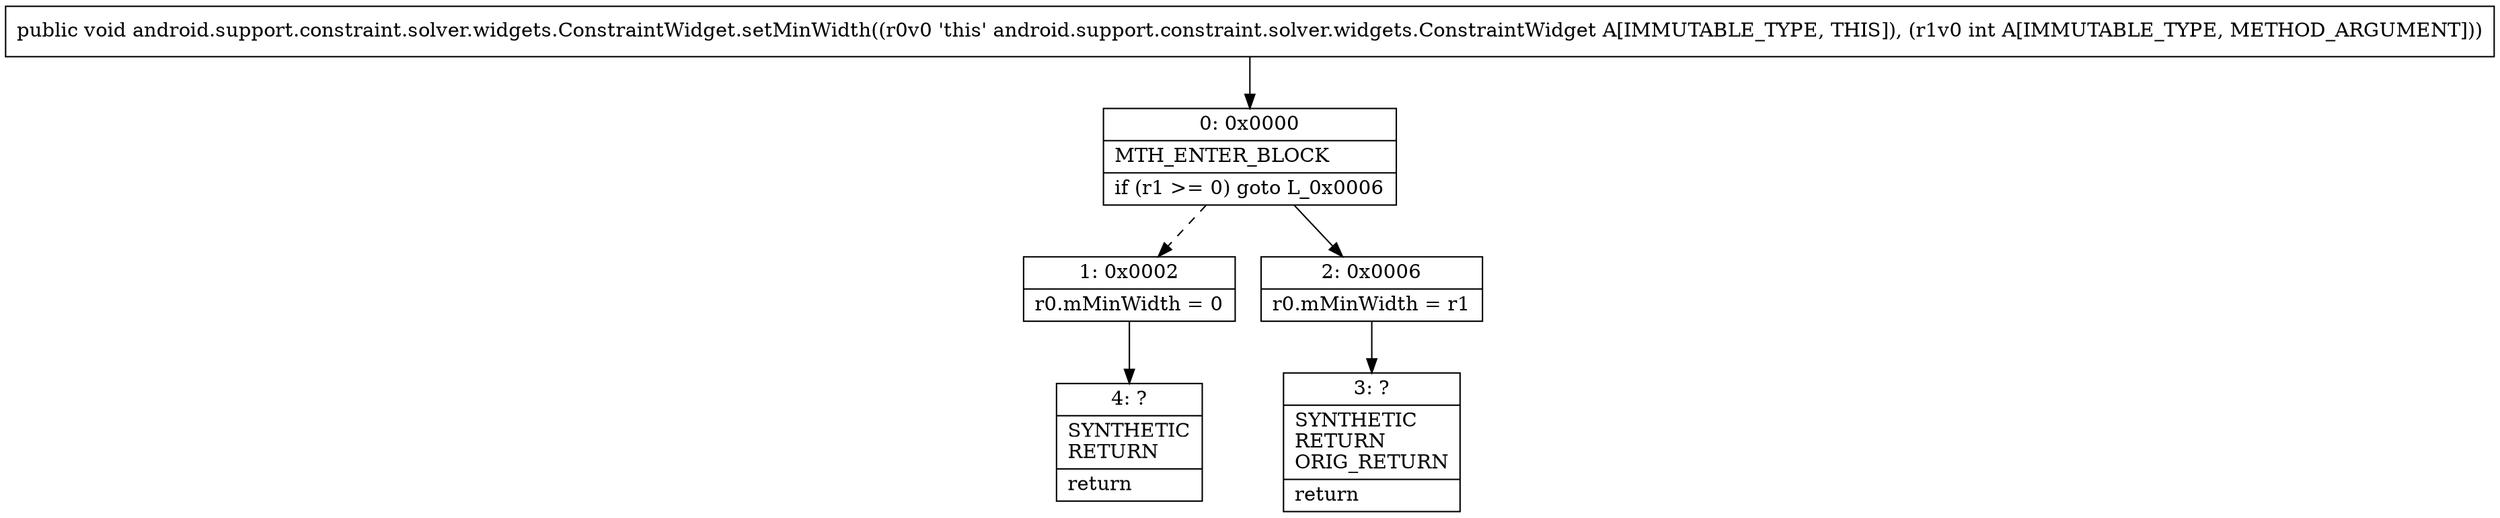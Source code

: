 digraph "CFG forandroid.support.constraint.solver.widgets.ConstraintWidget.setMinWidth(I)V" {
Node_0 [shape=record,label="{0\:\ 0x0000|MTH_ENTER_BLOCK\l|if (r1 \>= 0) goto L_0x0006\l}"];
Node_1 [shape=record,label="{1\:\ 0x0002|r0.mMinWidth = 0\l}"];
Node_2 [shape=record,label="{2\:\ 0x0006|r0.mMinWidth = r1\l}"];
Node_3 [shape=record,label="{3\:\ ?|SYNTHETIC\lRETURN\lORIG_RETURN\l|return\l}"];
Node_4 [shape=record,label="{4\:\ ?|SYNTHETIC\lRETURN\l|return\l}"];
MethodNode[shape=record,label="{public void android.support.constraint.solver.widgets.ConstraintWidget.setMinWidth((r0v0 'this' android.support.constraint.solver.widgets.ConstraintWidget A[IMMUTABLE_TYPE, THIS]), (r1v0 int A[IMMUTABLE_TYPE, METHOD_ARGUMENT])) }"];
MethodNode -> Node_0;
Node_0 -> Node_1[style=dashed];
Node_0 -> Node_2;
Node_1 -> Node_4;
Node_2 -> Node_3;
}

